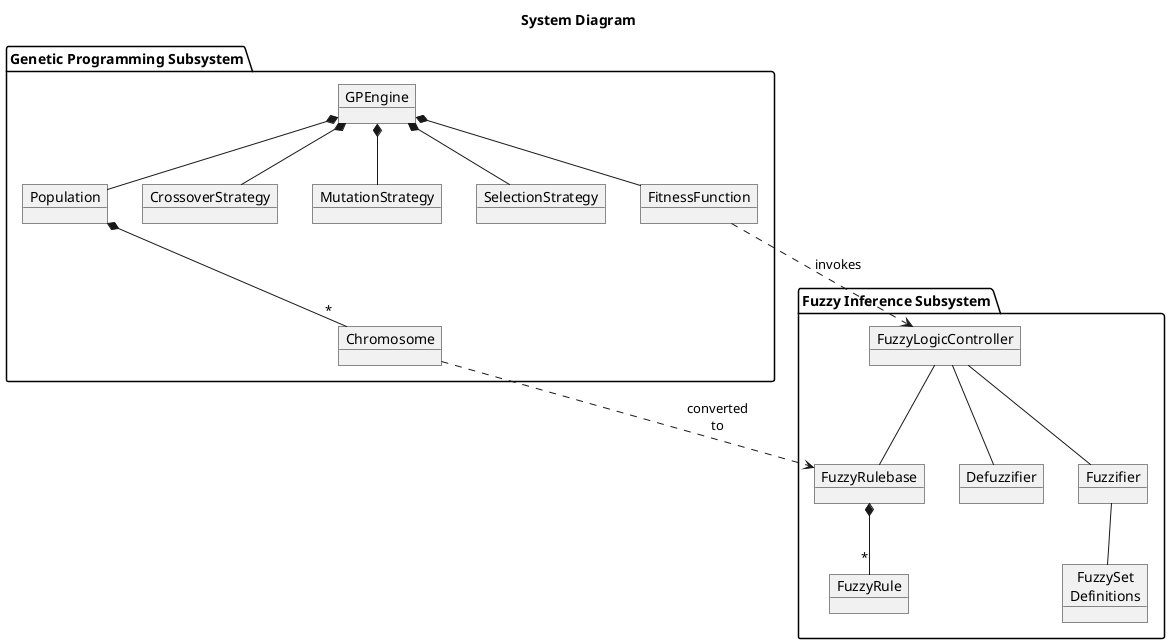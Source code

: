 @startuml

title System Diagram

package "Genetic Programming Subsystem" {

    object GPEngine
    object CrossoverStrategy
    object MutationStrategy
    object SelectionStrategy

    object Population
    object FitnessFunction
    object Chromosome
}

package "Fuzzy Inference Subsystem" {
    object FuzzyLogicController
    object FuzzyRule
    object Defuzzifier
    object Fuzzifier 
    object FuzzyRulebase 
    object "FuzzySet\nDefinitions" as FuzzySetDefinitions

}

GPEngine *-- Population
GPEngine *-- CrossoverStrategy
GPEngine *-- MutationStrategy
GPEngine *-- SelectionStrategy
Population *-- "*" Chromosome
GPEngine *-- FitnessFunction


FuzzyLogicController -- FuzzyRulebase
FuzzyLogicController -- Fuzzifier
FuzzyLogicController -- Defuzzifier
FuzzyRulebase *-- "*" FuzzyRule
Fuzzifier -- FuzzySetDefinitions

FitnessFunction .> FuzzyLogicController : invokes
Chromosome ..>FuzzyRulebase : converted\nto

@enduml